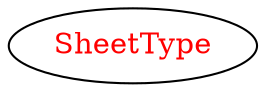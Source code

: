 digraph dependencyGraph {
 concentrate=true;
 ranksep="2.0";
 rankdir="LR"; 
 splines="ortho";
"SheetType" [fontcolor="red"];
}